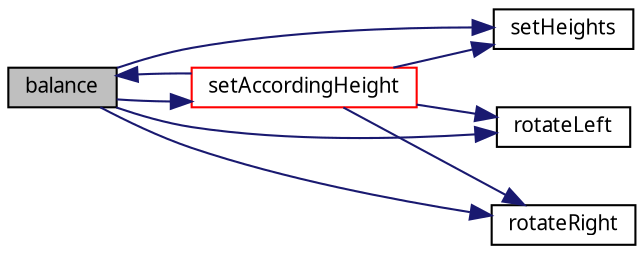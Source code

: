 digraph "balance"
{
  edge [fontname="Verdana",fontsize="10",labelfontname="Verdana",labelfontsize="10"];
  node [fontname="Verdana",fontsize="10",shape=record];
  rankdir="LR";
  Node1 [label="balance",height=0.2,width=0.4,color="black", fillcolor="grey75", style="filled", fontcolor="black"];
  Node1 -> Node2 [color="midnightblue",fontsize="10",style="solid",fontname="Verdana"];
  Node2 [label="setHeights",height=0.2,width=0.4,color="black", fillcolor="white", style="filled",URL="$avltree_8h.html#ae3cf0ae93e6863b21c07adddd241d78b",tooltip="Sets the variables leftHeight and rightHeight with according heights of nodes children. "];
  Node1 -> Node3 [color="midnightblue",fontsize="10",style="solid",fontname="Verdana"];
  Node3 [label="rotateLeft",height=0.2,width=0.4,color="black", fillcolor="white", style="filled",URL="$avltree_8h.html#a49cec04b2fabf93fdea8a72bff521c72",tooltip="Rotates the tree left in the node position. "];
  Node1 -> Node4 [color="midnightblue",fontsize="10",style="solid",fontname="Verdana"];
  Node4 [label="setAccordingHeight",height=0.2,width=0.4,color="red", fillcolor="white", style="filled",URL="$avltree_8h.html#a316c276fc7bfdf19ea896aad623a86a4",tooltip="Sets the node height attribute correctly. "];
  Node4 -> Node2 [color="midnightblue",fontsize="10",style="solid",fontname="Verdana"];
  Node4 -> Node3 [color="midnightblue",fontsize="10",style="solid",fontname="Verdana"];
  Node4 -> Node5 [color="midnightblue",fontsize="10",style="solid",fontname="Verdana"];
  Node5 [label="rotateRight",height=0.2,width=0.4,color="black", fillcolor="white", style="filled",URL="$avltree_8h.html#a46d7ef0fcb978fc5e35a595b46cfc2e0",tooltip="Rotates the tree right in the node position. "];
  Node4 -> Node1 [color="midnightblue",fontsize="10",style="solid",fontname="Verdana"];
  Node1 -> Node5 [color="midnightblue",fontsize="10",style="solid",fontname="Verdana"];
}
